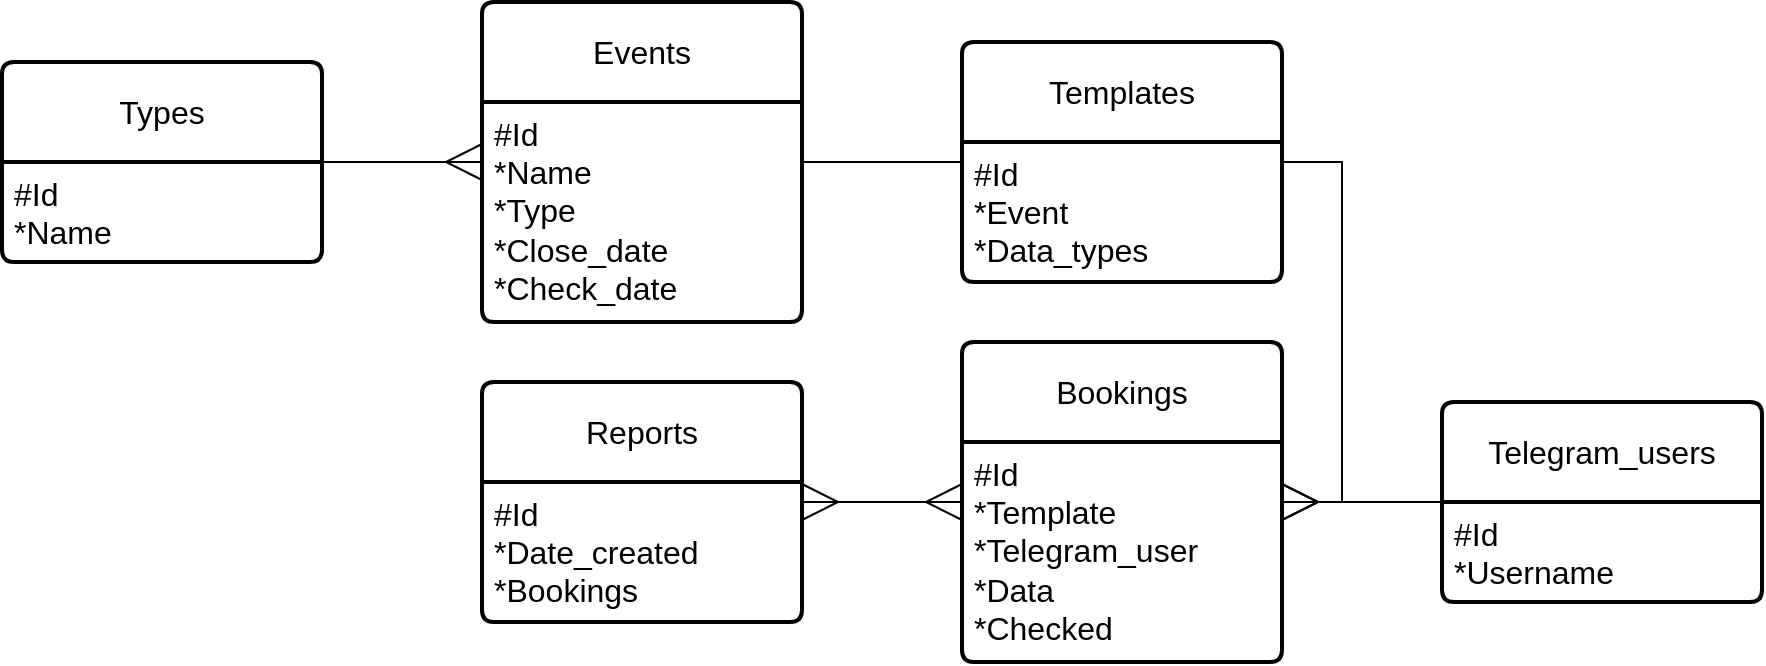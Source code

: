 <mxfile version="21.6.8" type="device">
  <diagram name="Page-1" id="e56a1550-8fbb-45ad-956c-1786394a9013">
    <mxGraphModel dx="1036" dy="654" grid="1" gridSize="10" guides="1" tooltips="1" connect="1" arrows="1" fold="1" page="1" pageScale="1" pageWidth="1100" pageHeight="850" background="none" math="0" shadow="0">
      <root>
        <mxCell id="0" />
        <mxCell id="1" parent="0" />
        <mxCell id="3Yq0w1HaPNtSkJimv5Wd-7" value="Events" style="swimlane;childLayout=stackLayout;horizontal=1;startSize=50;horizontalStack=0;rounded=1;fontSize=16;fontStyle=0;strokeWidth=2;resizeParent=0;resizeLast=1;shadow=0;dashed=0;align=center;arcSize=4;whiteSpace=wrap;html=1;" parent="1" vertex="1">
          <mxGeometry x="280" y="110" width="160" height="160" as="geometry" />
        </mxCell>
        <mxCell id="3Yq0w1HaPNtSkJimv5Wd-8" value="#Id&lt;br&gt;*Name&lt;br&gt;*Type&lt;br&gt;*Close_date&lt;br&gt;*Check_date" style="align=left;strokeColor=none;fillColor=none;spacingLeft=4;fontSize=16;verticalAlign=top;resizable=0;rotatable=0;part=1;html=1;" parent="3Yq0w1HaPNtSkJimv5Wd-7" vertex="1">
          <mxGeometry y="50" width="160" height="110" as="geometry" />
        </mxCell>
        <mxCell id="3Yq0w1HaPNtSkJimv5Wd-10" value="Bookings" style="swimlane;childLayout=stackLayout;horizontal=1;startSize=50;horizontalStack=0;rounded=1;fontSize=16;fontStyle=0;strokeWidth=2;resizeParent=0;resizeLast=1;shadow=0;dashed=0;align=center;arcSize=4;whiteSpace=wrap;html=1;" parent="1" vertex="1">
          <mxGeometry x="520" y="280" width="160" height="160" as="geometry" />
        </mxCell>
        <mxCell id="3Yq0w1HaPNtSkJimv5Wd-11" value="#Id&lt;br&gt;*Template&lt;br&gt;*Telegram_user&lt;br&gt;*Data&lt;br&gt;*Checked" style="align=left;strokeColor=none;fillColor=none;spacingLeft=4;fontSize=16;verticalAlign=top;resizable=0;rotatable=0;part=1;html=1;" parent="3Yq0w1HaPNtSkJimv5Wd-10" vertex="1">
          <mxGeometry y="50" width="160" height="110" as="geometry" />
        </mxCell>
        <mxCell id="yhxx6B_C3vYRThANwbvq-1" value="Telegram_users" style="swimlane;childLayout=stackLayout;horizontal=1;startSize=50;horizontalStack=0;rounded=1;fontSize=16;fontStyle=0;strokeWidth=2;resizeParent=0;resizeLast=1;shadow=0;dashed=0;align=center;arcSize=4;whiteSpace=wrap;html=1;" parent="1" vertex="1">
          <mxGeometry x="760" y="310" width="160" height="100" as="geometry" />
        </mxCell>
        <mxCell id="yhxx6B_C3vYRThANwbvq-2" value="#Id&lt;br&gt;*Username" style="align=left;strokeColor=none;fillColor=none;spacingLeft=4;fontSize=16;verticalAlign=top;resizable=0;rotatable=0;part=1;html=1;" parent="yhxx6B_C3vYRThANwbvq-1" vertex="1">
          <mxGeometry y="50" width="160" height="50" as="geometry" />
        </mxCell>
        <mxCell id="yhxx6B_C3vYRThANwbvq-3" value="" style="edgeStyle=entityRelationEdgeStyle;fontSize=12;html=1;endArrow=ERmany;rounded=0;endSize=16;startSize=16;" parent="1" source="RsG8qJkrO6l-fyUJXBkr-1" target="3Yq0w1HaPNtSkJimv5Wd-7" edge="1">
          <mxGeometry width="100" height="100" relative="1" as="geometry">
            <mxPoint x="-120" y="140" as="sourcePoint" />
            <mxPoint x="-70" y="330" as="targetPoint" />
            <Array as="points">
              <mxPoint x="30" y="260" />
              <mxPoint x="20" y="250" />
              <mxPoint x="270" y="270" />
              <mxPoint x="10" y="270" />
              <mxPoint x="-20" y="260" />
            </Array>
          </mxGeometry>
        </mxCell>
        <mxCell id="yhxx6B_C3vYRThANwbvq-4" value="" style="edgeStyle=entityRelationEdgeStyle;fontSize=12;html=1;endArrow=ERmany;rounded=0;endSize=16;startSize=16;" parent="1" source="yhxx6B_C3vYRThANwbvq-1" target="3Yq0w1HaPNtSkJimv5Wd-10" edge="1">
          <mxGeometry width="100" height="100" relative="1" as="geometry">
            <mxPoint x="680" y="445" as="sourcePoint" />
            <mxPoint x="800" y="425" as="targetPoint" />
          </mxGeometry>
        </mxCell>
        <mxCell id="RsG8qJkrO6l-fyUJXBkr-1" value="Types" style="swimlane;childLayout=stackLayout;horizontal=1;startSize=50;horizontalStack=0;rounded=1;fontSize=16;fontStyle=0;strokeWidth=2;resizeParent=0;resizeLast=1;shadow=0;dashed=0;align=center;arcSize=4;whiteSpace=wrap;html=1;" parent="1" vertex="1">
          <mxGeometry x="40" y="140" width="160" height="100" as="geometry" />
        </mxCell>
        <mxCell id="RsG8qJkrO6l-fyUJXBkr-2" value="#Id&lt;br style=&quot;font-size: 16px;&quot;&gt;*Name" style="align=left;strokeColor=none;fillColor=none;spacingLeft=4;fontSize=16;verticalAlign=top;resizable=0;rotatable=0;part=1;html=1;" parent="RsG8qJkrO6l-fyUJXBkr-1" vertex="1">
          <mxGeometry y="50" width="160" height="50" as="geometry" />
        </mxCell>
        <mxCell id="RsG8qJkrO6l-fyUJXBkr-3" value="Templates" style="swimlane;childLayout=stackLayout;horizontal=1;startSize=50;horizontalStack=0;rounded=1;fontSize=16;fontStyle=0;strokeWidth=2;resizeParent=0;resizeLast=1;shadow=0;dashed=0;align=center;arcSize=4;whiteSpace=wrap;html=1;" parent="1" vertex="1">
          <mxGeometry x="520" y="130" width="160" height="120" as="geometry" />
        </mxCell>
        <mxCell id="RsG8qJkrO6l-fyUJXBkr-4" value="#Id&lt;br&gt;*Event&lt;br style=&quot;font-size: 16px;&quot;&gt;*Data_types" style="align=left;strokeColor=none;fillColor=none;spacingLeft=4;fontSize=16;verticalAlign=top;resizable=0;rotatable=0;part=1;html=1;" parent="RsG8qJkrO6l-fyUJXBkr-3" vertex="1">
          <mxGeometry y="50" width="160" height="70" as="geometry" />
        </mxCell>
        <mxCell id="RsG8qJkrO6l-fyUJXBkr-5" value="Reports" style="swimlane;childLayout=stackLayout;horizontal=1;startSize=50;horizontalStack=0;rounded=1;fontSize=16;fontStyle=0;strokeWidth=2;resizeParent=0;resizeLast=1;shadow=0;dashed=0;align=center;arcSize=4;whiteSpace=wrap;html=1;" parent="1" vertex="1">
          <mxGeometry x="280" y="300" width="160" height="120" as="geometry" />
        </mxCell>
        <mxCell id="RsG8qJkrO6l-fyUJXBkr-6" value="#Id&lt;br&gt;*Date_created&lt;br&gt;*Bookings" style="align=left;strokeColor=none;fillColor=none;spacingLeft=4;fontSize=16;verticalAlign=top;resizable=0;rotatable=0;part=1;html=1;" parent="RsG8qJkrO6l-fyUJXBkr-5" vertex="1">
          <mxGeometry y="50" width="160" height="70" as="geometry" />
        </mxCell>
        <mxCell id="RsG8qJkrO6l-fyUJXBkr-8" value="" style="edgeStyle=entityRelationEdgeStyle;fontSize=12;html=1;endArrow=ERmany;rounded=0;endSize=16;startSize=16;" parent="1" source="RsG8qJkrO6l-fyUJXBkr-3" target="3Yq0w1HaPNtSkJimv5Wd-10" edge="1">
          <mxGeometry width="100" height="100" relative="1" as="geometry">
            <mxPoint x="470" y="250" as="sourcePoint" />
            <mxPoint x="470" y="70" as="targetPoint" />
          </mxGeometry>
        </mxCell>
        <mxCell id="RsG8qJkrO6l-fyUJXBkr-9" value="" style="edgeStyle=entityRelationEdgeStyle;fontSize=12;html=1;endArrow=none;rounded=0;endSize=16;startSize=16;endFill=0;" parent="1" source="3Yq0w1HaPNtSkJimv5Wd-7" target="RsG8qJkrO6l-fyUJXBkr-3" edge="1">
          <mxGeometry width="100" height="100" relative="1" as="geometry">
            <mxPoint x="250" y="440" as="sourcePoint" />
            <mxPoint x="400" y="510" as="targetPoint" />
          </mxGeometry>
        </mxCell>
        <mxCell id="RsG8qJkrO6l-fyUJXBkr-12" value="" style="edgeStyle=entityRelationEdgeStyle;fontSize=12;html=1;endArrow=ERmany;rounded=0;endSize=16;startSize=16;startArrow=ERmany;startFill=0;" parent="1" source="3Yq0w1HaPNtSkJimv5Wd-10" target="RsG8qJkrO6l-fyUJXBkr-5" edge="1">
          <mxGeometry width="100" height="100" relative="1" as="geometry">
            <mxPoint x="690" y="490" as="sourcePoint" />
            <mxPoint x="770" y="490" as="targetPoint" />
          </mxGeometry>
        </mxCell>
      </root>
    </mxGraphModel>
  </diagram>
</mxfile>
